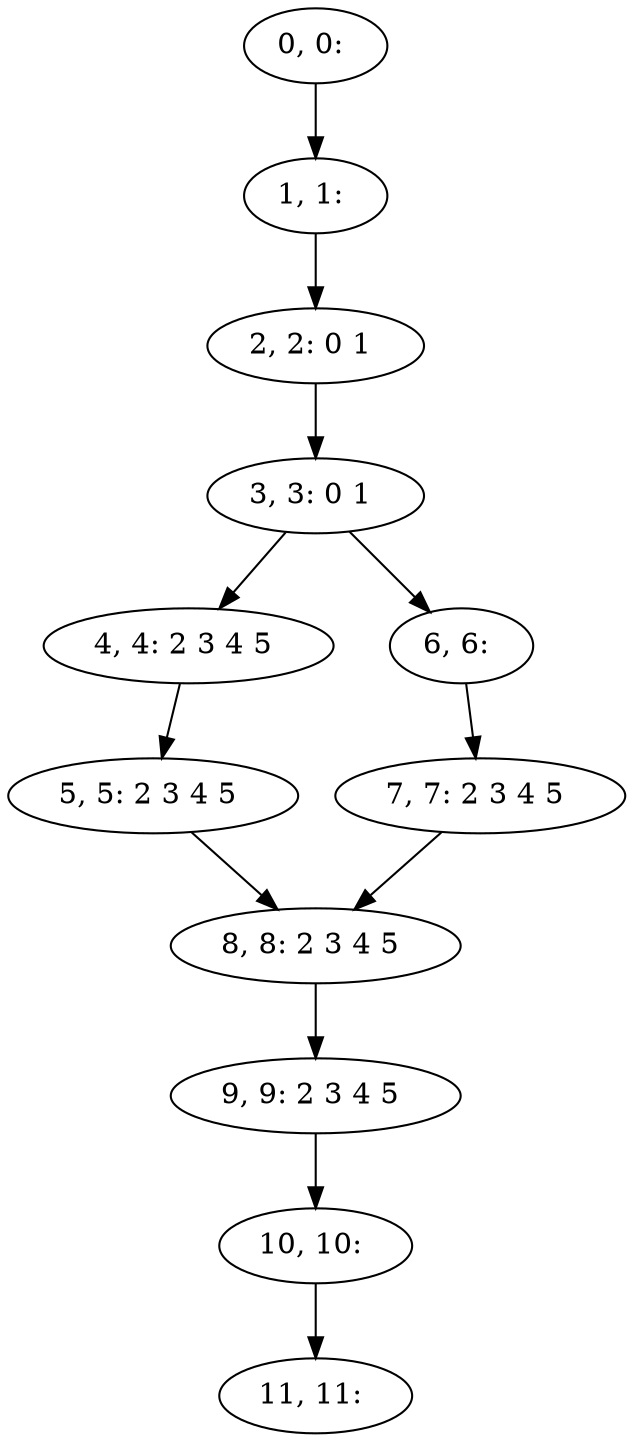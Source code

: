 digraph G {
0[label="0, 0: "];
1[label="1, 1: "];
2[label="2, 2: 0 1 "];
3[label="3, 3: 0 1 "];
4[label="4, 4: 2 3 4 5 "];
5[label="5, 5: 2 3 4 5 "];
6[label="6, 6: "];
7[label="7, 7: 2 3 4 5 "];
8[label="8, 8: 2 3 4 5 "];
9[label="9, 9: 2 3 4 5 "];
10[label="10, 10: "];
11[label="11, 11: "];
0->1 ;
1->2 ;
2->3 ;
3->4 ;
3->6 ;
4->5 ;
5->8 ;
6->7 ;
7->8 ;
8->9 ;
9->10 ;
10->11 ;
}
